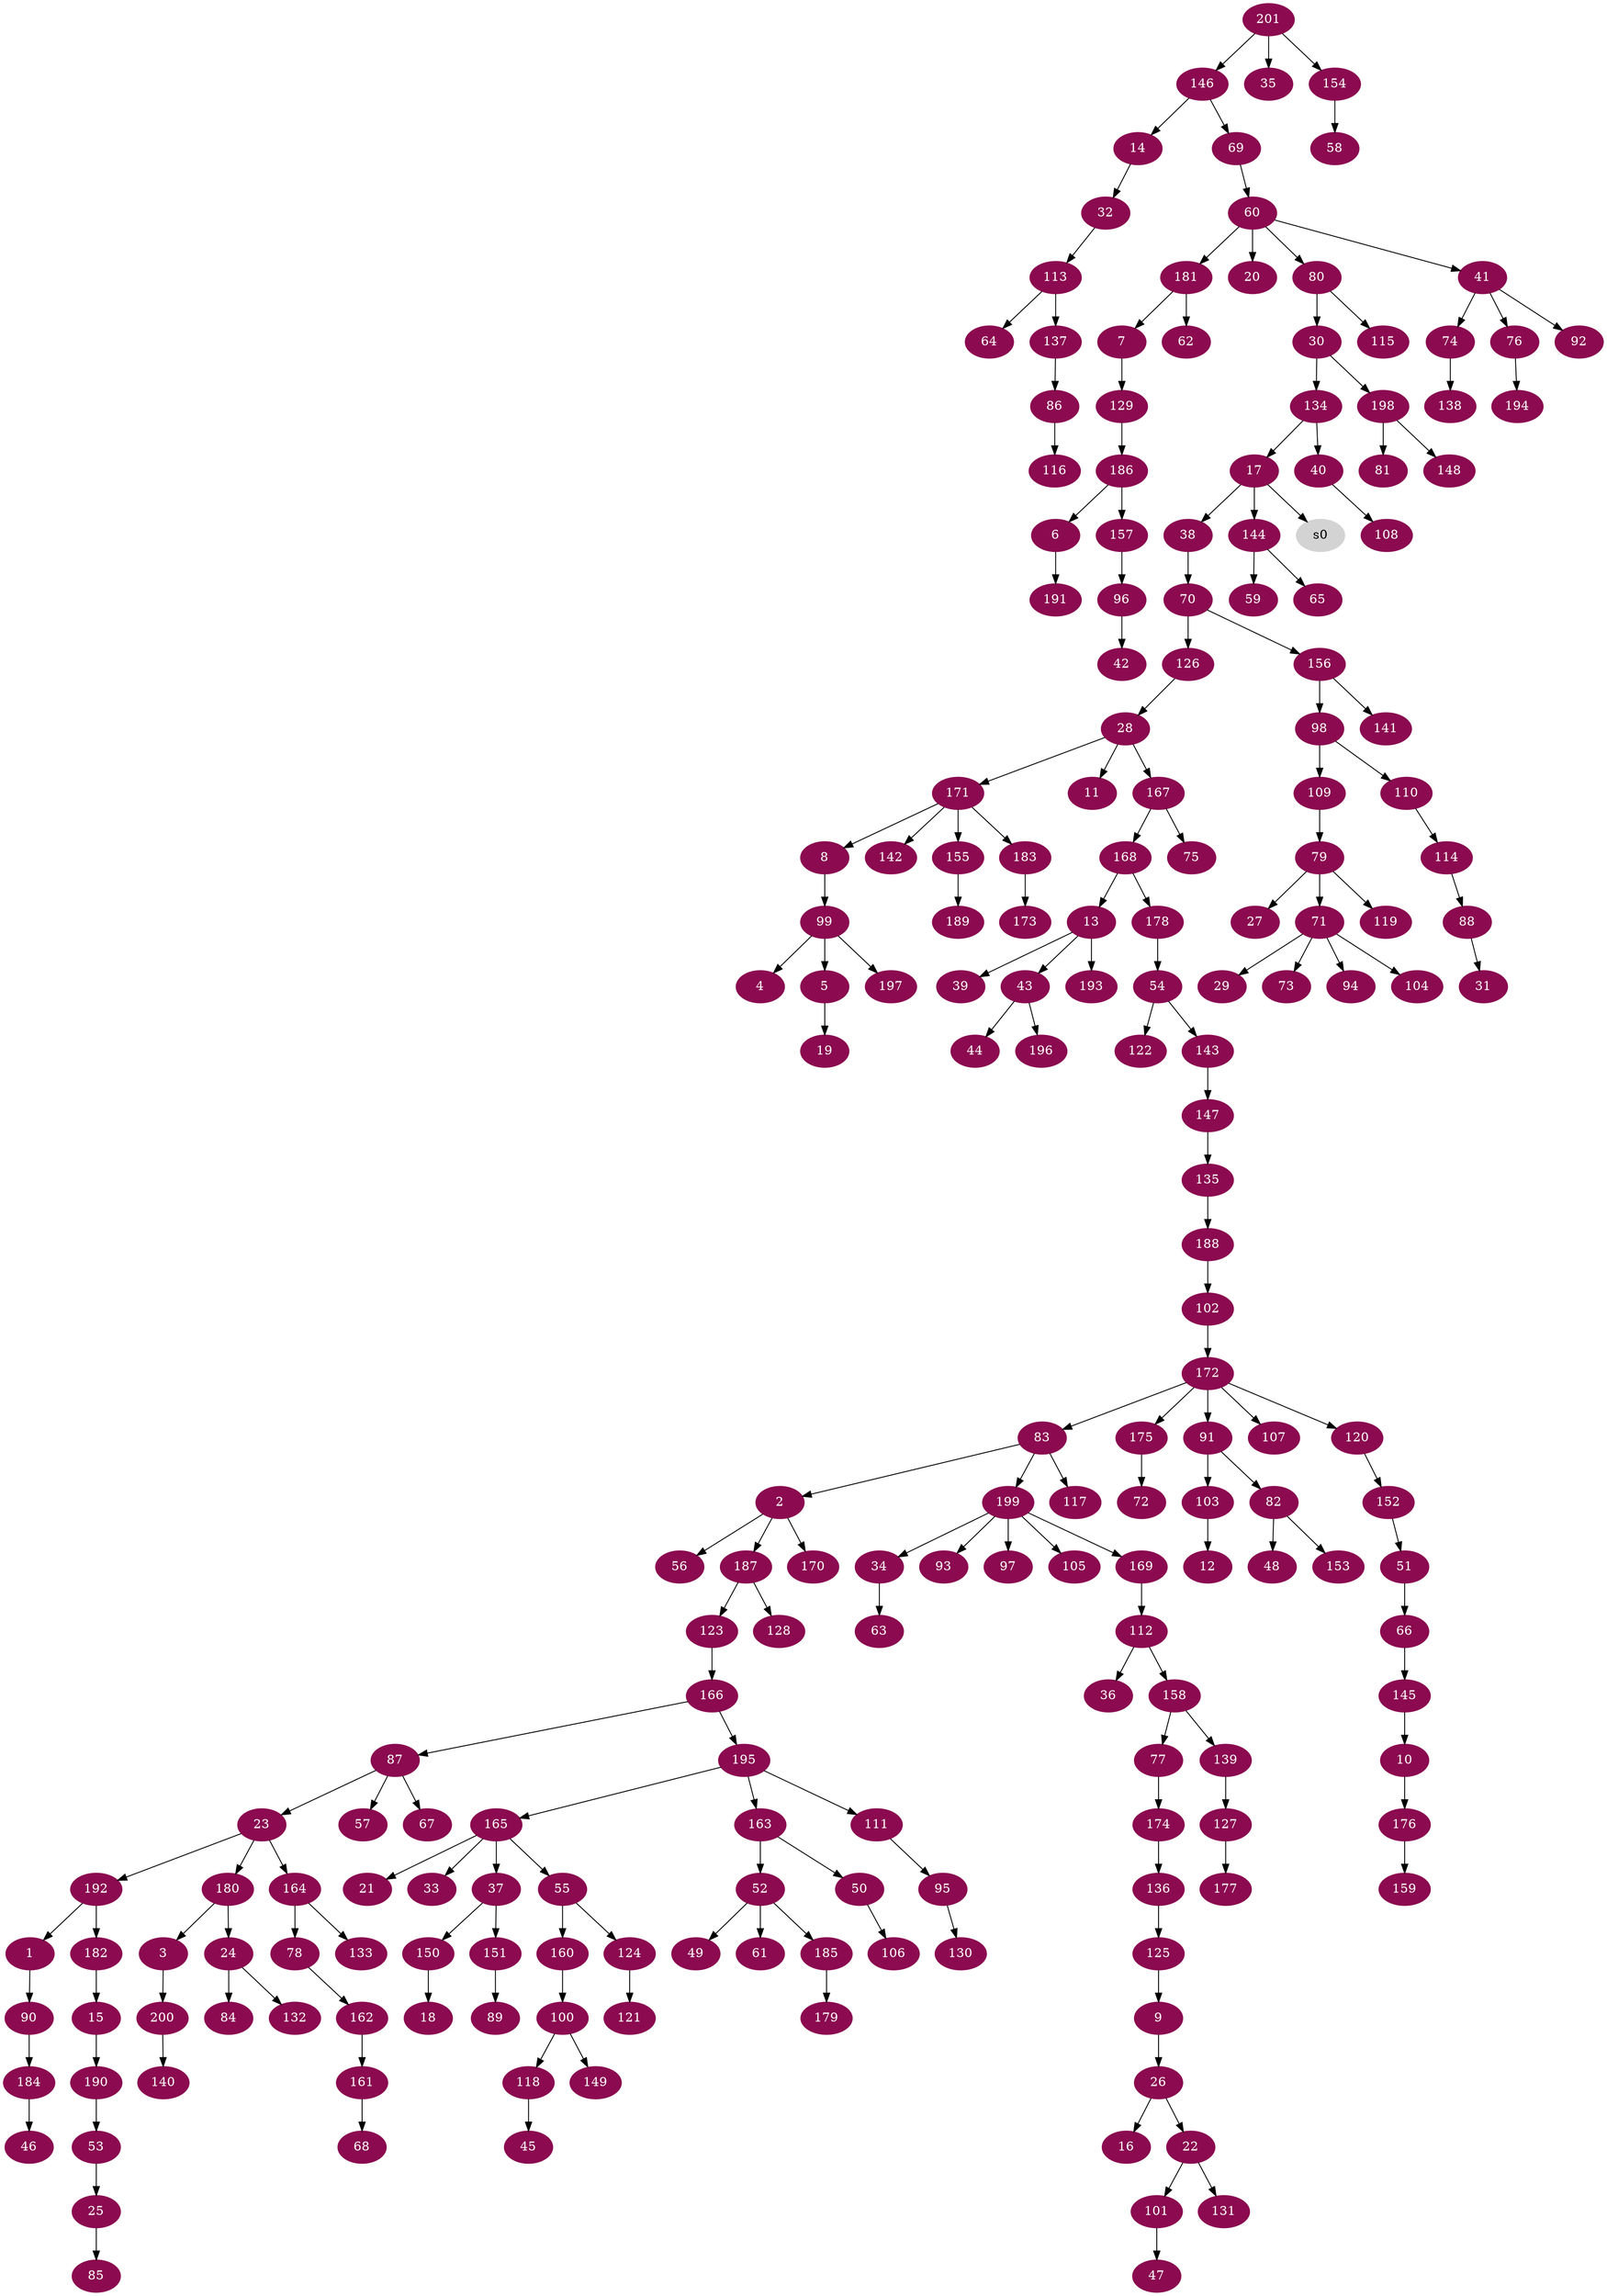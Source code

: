 digraph G {
node [color=deeppink4, style=filled, fontcolor=white];
192 -> 1;
83 -> 2;
180 -> 3;
99 -> 4;
99 -> 5;
186 -> 6;
181 -> 7;
171 -> 8;
125 -> 9;
145 -> 10;
28 -> 11;
103 -> 12;
168 -> 13;
146 -> 14;
182 -> 15;
26 -> 16;
134 -> 17;
150 -> 18;
5 -> 19;
60 -> 20;
165 -> 21;
26 -> 22;
87 -> 23;
180 -> 24;
53 -> 25;
9 -> 26;
79 -> 27;
126 -> 28;
71 -> 29;
80 -> 30;
88 -> 31;
14 -> 32;
165 -> 33;
199 -> 34;
201 -> 35;
112 -> 36;
165 -> 37;
17 -> 38;
13 -> 39;
134 -> 40;
60 -> 41;
96 -> 42;
13 -> 43;
43 -> 44;
118 -> 45;
184 -> 46;
101 -> 47;
82 -> 48;
52 -> 49;
163 -> 50;
152 -> 51;
163 -> 52;
190 -> 53;
178 -> 54;
165 -> 55;
2 -> 56;
87 -> 57;
154 -> 58;
144 -> 59;
69 -> 60;
52 -> 61;
181 -> 62;
34 -> 63;
113 -> 64;
144 -> 65;
51 -> 66;
87 -> 67;
161 -> 68;
146 -> 69;
38 -> 70;
79 -> 71;
175 -> 72;
71 -> 73;
41 -> 74;
167 -> 75;
41 -> 76;
158 -> 77;
164 -> 78;
109 -> 79;
60 -> 80;
198 -> 81;
91 -> 82;
172 -> 83;
24 -> 84;
25 -> 85;
137 -> 86;
166 -> 87;
114 -> 88;
151 -> 89;
1 -> 90;
172 -> 91;
41 -> 92;
199 -> 93;
71 -> 94;
111 -> 95;
157 -> 96;
199 -> 97;
156 -> 98;
8 -> 99;
160 -> 100;
22 -> 101;
188 -> 102;
91 -> 103;
71 -> 104;
199 -> 105;
50 -> 106;
172 -> 107;
40 -> 108;
98 -> 109;
98 -> 110;
195 -> 111;
169 -> 112;
32 -> 113;
110 -> 114;
80 -> 115;
86 -> 116;
83 -> 117;
100 -> 118;
79 -> 119;
172 -> 120;
124 -> 121;
54 -> 122;
187 -> 123;
55 -> 124;
136 -> 125;
70 -> 126;
139 -> 127;
187 -> 128;
7 -> 129;
95 -> 130;
22 -> 131;
24 -> 132;
164 -> 133;
30 -> 134;
147 -> 135;
174 -> 136;
113 -> 137;
74 -> 138;
158 -> 139;
200 -> 140;
156 -> 141;
171 -> 142;
54 -> 143;
17 -> 144;
66 -> 145;
201 -> 146;
143 -> 147;
198 -> 148;
100 -> 149;
37 -> 150;
37 -> 151;
120 -> 152;
82 -> 153;
201 -> 154;
171 -> 155;
70 -> 156;
186 -> 157;
112 -> 158;
176 -> 159;
55 -> 160;
162 -> 161;
78 -> 162;
195 -> 163;
23 -> 164;
195 -> 165;
123 -> 166;
28 -> 167;
167 -> 168;
199 -> 169;
2 -> 170;
28 -> 171;
102 -> 172;
183 -> 173;
77 -> 174;
172 -> 175;
10 -> 176;
127 -> 177;
168 -> 178;
185 -> 179;
23 -> 180;
60 -> 181;
192 -> 182;
171 -> 183;
90 -> 184;
52 -> 185;
129 -> 186;
2 -> 187;
135 -> 188;
155 -> 189;
15 -> 190;
6 -> 191;
23 -> 192;
13 -> 193;
76 -> 194;
166 -> 195;
43 -> 196;
99 -> 197;
30 -> 198;
83 -> 199;
3 -> 200;
node [color=lightgrey, style=filled, fontcolor=black];
17 -> s0;
}
